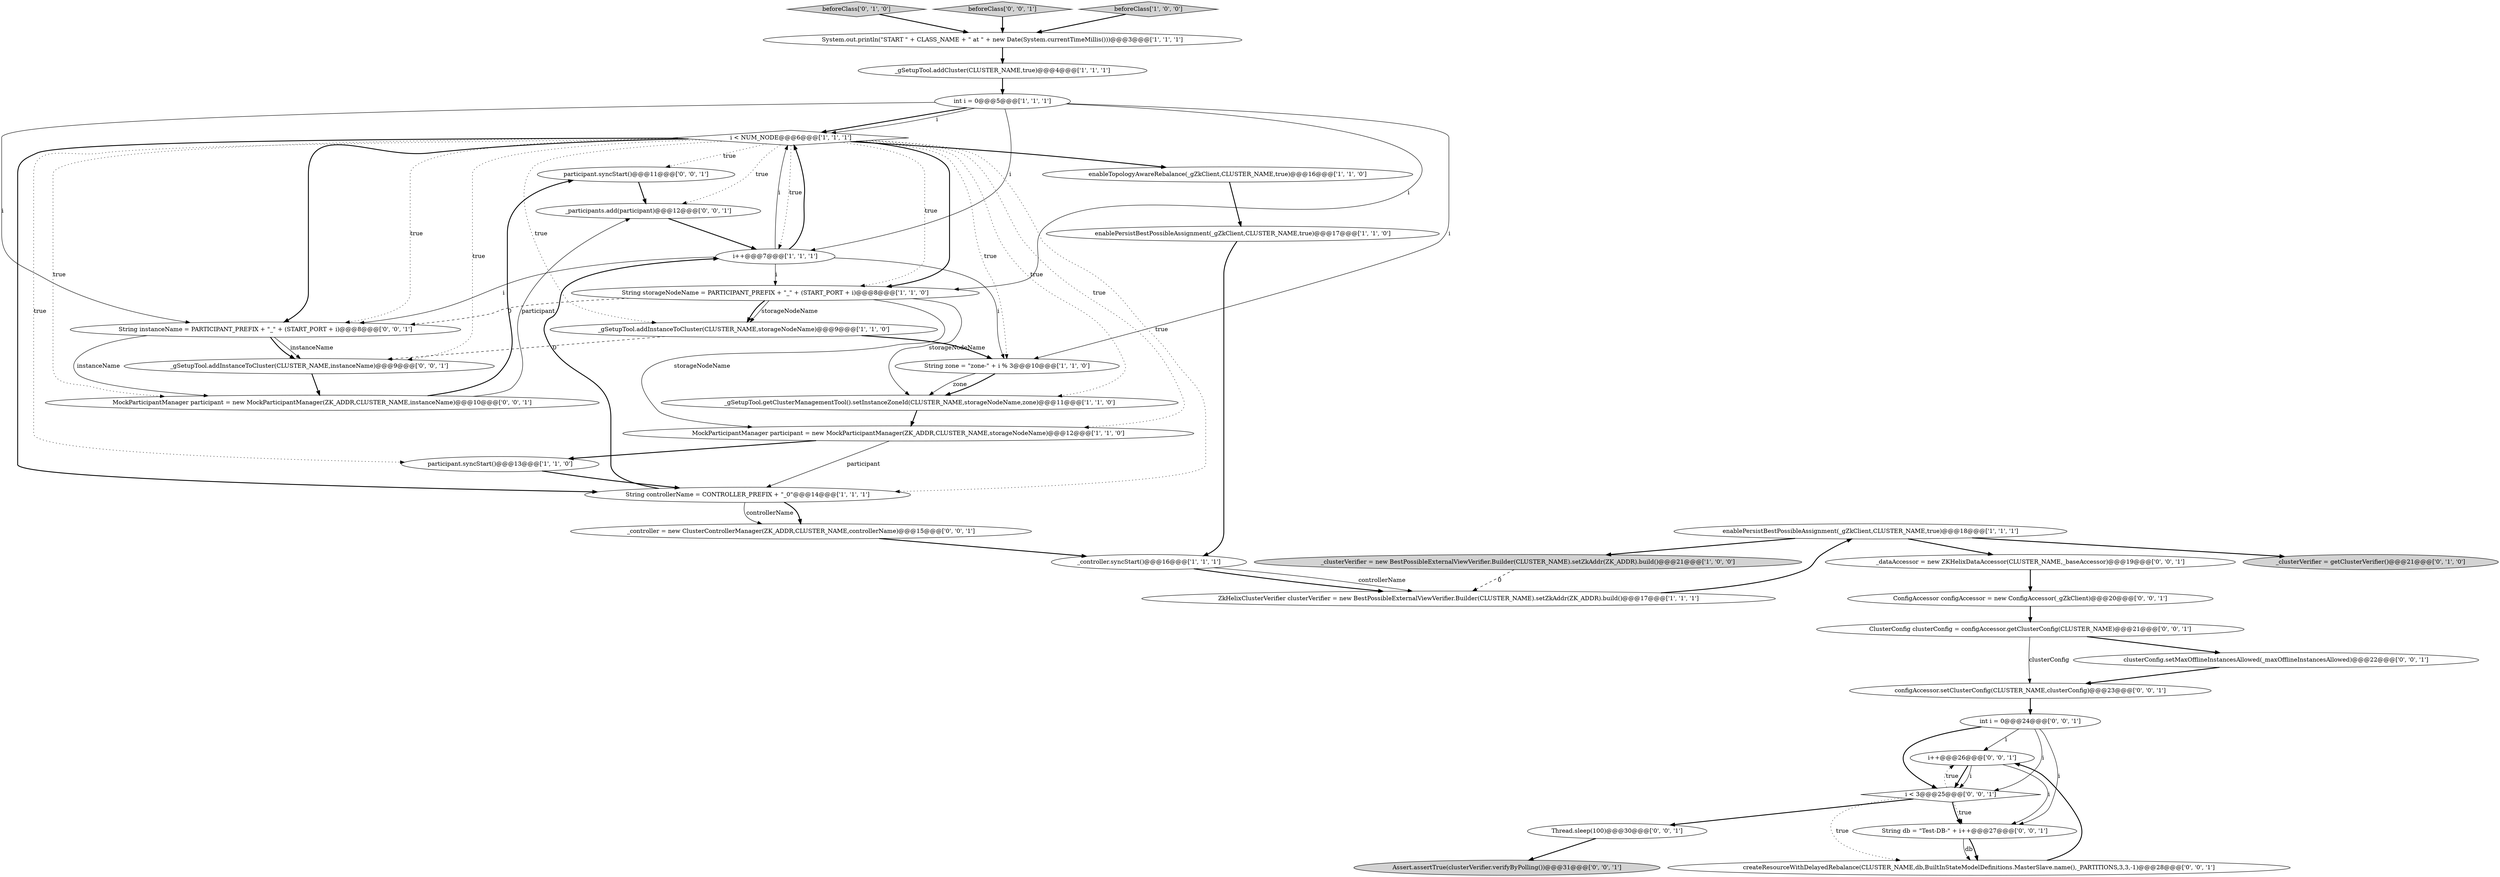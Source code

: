 digraph {
21 [style = filled, label = "int i = 0@@@24@@@['0', '0', '1']", fillcolor = white, shape = ellipse image = "AAA0AAABBB3BBB"];
38 [style = filled, label = "participant.syncStart()@@@11@@@['0', '0', '1']", fillcolor = white, shape = ellipse image = "AAA0AAABBB3BBB"];
35 [style = filled, label = "ClusterConfig clusterConfig = configAccessor.getClusterConfig(CLUSTER_NAME)@@@21@@@['0', '0', '1']", fillcolor = white, shape = ellipse image = "AAA0AAABBB3BBB"];
19 [style = filled, label = "beforeClass['0', '1', '0']", fillcolor = lightgray, shape = diamond image = "AAA0AAABBB2BBB"];
36 [style = filled, label = "configAccessor.setClusterConfig(CLUSTER_NAME,clusterConfig)@@@23@@@['0', '0', '1']", fillcolor = white, shape = ellipse image = "AAA0AAABBB3BBB"];
0 [style = filled, label = "enableTopologyAwareRebalance(_gZkClient,CLUSTER_NAME,true)@@@16@@@['1', '1', '0']", fillcolor = white, shape = ellipse image = "AAA0AAABBB1BBB"];
4 [style = filled, label = "_controller.syncStart()@@@16@@@['1', '1', '1']", fillcolor = white, shape = ellipse image = "AAA0AAABBB1BBB"];
23 [style = filled, label = "createResourceWithDelayedRebalance(CLUSTER_NAME,db,BuiltInStateModelDefinitions.MasterSlave.name(),_PARTITIONS,3,3,-1)@@@28@@@['0', '0', '1']", fillcolor = white, shape = ellipse image = "AAA0AAABBB3BBB"];
33 [style = filled, label = "ConfigAccessor configAccessor = new ConfigAccessor(_gZkClient)@@@20@@@['0', '0', '1']", fillcolor = white, shape = ellipse image = "AAA0AAABBB3BBB"];
30 [style = filled, label = "beforeClass['0', '0', '1']", fillcolor = lightgray, shape = diamond image = "AAA0AAABBB3BBB"];
17 [style = filled, label = "System.out.println(\"START \" + CLASS_NAME + \" at \" + new Date(System.currentTimeMillis()))@@@3@@@['1', '1', '1']", fillcolor = white, shape = ellipse image = "AAA0AAABBB1BBB"];
22 [style = filled, label = "_participants.add(participant)@@@12@@@['0', '0', '1']", fillcolor = white, shape = ellipse image = "AAA0AAABBB3BBB"];
25 [style = filled, label = "Assert.assertTrue(clusterVerifier.verifyByPolling())@@@31@@@['0', '0', '1']", fillcolor = lightgray, shape = ellipse image = "AAA0AAABBB3BBB"];
14 [style = filled, label = "_gSetupTool.getClusterManagementTool().setInstanceZoneId(CLUSTER_NAME,storageNodeName,zone)@@@11@@@['1', '1', '0']", fillcolor = white, shape = ellipse image = "AAA0AAABBB1BBB"];
32 [style = filled, label = "i++@@@26@@@['0', '0', '1']", fillcolor = white, shape = ellipse image = "AAA0AAABBB3BBB"];
27 [style = filled, label = "String instanceName = PARTICIPANT_PREFIX + \"_\" + (START_PORT + i)@@@8@@@['0', '0', '1']", fillcolor = white, shape = ellipse image = "AAA0AAABBB3BBB"];
18 [style = filled, label = "String zone = \"zone-\" + i % 3@@@10@@@['1', '1', '0']", fillcolor = white, shape = ellipse image = "AAA0AAABBB1BBB"];
6 [style = filled, label = "beforeClass['1', '0', '0']", fillcolor = lightgray, shape = diamond image = "AAA0AAABBB1BBB"];
37 [style = filled, label = "_gSetupTool.addInstanceToCluster(CLUSTER_NAME,instanceName)@@@9@@@['0', '0', '1']", fillcolor = white, shape = ellipse image = "AAA0AAABBB3BBB"];
2 [style = filled, label = "enablePersistBestPossibleAssignment(_gZkClient,CLUSTER_NAME,true)@@@18@@@['1', '1', '1']", fillcolor = white, shape = ellipse image = "AAA0AAABBB1BBB"];
5 [style = filled, label = "ZkHelixClusterVerifier clusterVerifier = new BestPossibleExternalViewVerifier.Builder(CLUSTER_NAME).setZkAddr(ZK_ADDR).build()@@@17@@@['1', '1', '1']", fillcolor = white, shape = ellipse image = "AAA0AAABBB1BBB"];
26 [style = filled, label = "clusterConfig.setMaxOfflineInstancesAllowed(_maxOfflineInstancesAllowed)@@@22@@@['0', '0', '1']", fillcolor = white, shape = ellipse image = "AAA0AAABBB3BBB"];
9 [style = filled, label = "enablePersistBestPossibleAssignment(_gZkClient,CLUSTER_NAME,true)@@@17@@@['1', '1', '0']", fillcolor = white, shape = ellipse image = "AAA0AAABBB1BBB"];
8 [style = filled, label = "String controllerName = CONTROLLER_PREFIX + \"_0\"@@@14@@@['1', '1', '1']", fillcolor = white, shape = ellipse image = "AAA0AAABBB1BBB"];
3 [style = filled, label = "MockParticipantManager participant = new MockParticipantManager(ZK_ADDR,CLUSTER_NAME,storageNodeName)@@@12@@@['1', '1', '0']", fillcolor = white, shape = ellipse image = "AAA0AAABBB1BBB"];
15 [style = filled, label = "String storageNodeName = PARTICIPANT_PREFIX + \"_\" + (START_PORT + i)@@@8@@@['1', '1', '0']", fillcolor = white, shape = ellipse image = "AAA0AAABBB1BBB"];
16 [style = filled, label = "i < NUM_NODE@@@6@@@['1', '1', '1']", fillcolor = white, shape = diamond image = "AAA0AAABBB1BBB"];
7 [style = filled, label = "int i = 0@@@5@@@['1', '1', '1']", fillcolor = white, shape = ellipse image = "AAA0AAABBB1BBB"];
24 [style = filled, label = "_dataAccessor = new ZKHelixDataAccessor(CLUSTER_NAME,_baseAccessor)@@@19@@@['0', '0', '1']", fillcolor = white, shape = ellipse image = "AAA0AAABBB3BBB"];
34 [style = filled, label = "i < 3@@@25@@@['0', '0', '1']", fillcolor = white, shape = diamond image = "AAA0AAABBB3BBB"];
13 [style = filled, label = "_clusterVerifier = new BestPossibleExternalViewVerifier.Builder(CLUSTER_NAME).setZkAddr(ZK_ADDR).build()@@@21@@@['1', '0', '0']", fillcolor = lightgray, shape = ellipse image = "AAA0AAABBB1BBB"];
10 [style = filled, label = "_gSetupTool.addCluster(CLUSTER_NAME,true)@@@4@@@['1', '1', '1']", fillcolor = white, shape = ellipse image = "AAA0AAABBB1BBB"];
39 [style = filled, label = "Thread.sleep(100)@@@30@@@['0', '0', '1']", fillcolor = white, shape = ellipse image = "AAA0AAABBB3BBB"];
28 [style = filled, label = "MockParticipantManager participant = new MockParticipantManager(ZK_ADDR,CLUSTER_NAME,instanceName)@@@10@@@['0', '0', '1']", fillcolor = white, shape = ellipse image = "AAA0AAABBB3BBB"];
29 [style = filled, label = "String db = \"Test-DB-\" + i++@@@27@@@['0', '0', '1']", fillcolor = white, shape = ellipse image = "AAA0AAABBB3BBB"];
20 [style = filled, label = "_clusterVerifier = getClusterVerifier()@@@21@@@['0', '1', '0']", fillcolor = lightgray, shape = ellipse image = "AAA0AAABBB2BBB"];
11 [style = filled, label = "i++@@@7@@@['1', '1', '1']", fillcolor = white, shape = ellipse image = "AAA0AAABBB1BBB"];
12 [style = filled, label = "_gSetupTool.addInstanceToCluster(CLUSTER_NAME,storageNodeName)@@@9@@@['1', '1', '0']", fillcolor = white, shape = ellipse image = "AAA0AAABBB1BBB"];
1 [style = filled, label = "participant.syncStart()@@@13@@@['1', '1', '0']", fillcolor = white, shape = ellipse image = "AAA0AAABBB1BBB"];
31 [style = filled, label = "_controller = new ClusterControllerManager(ZK_ADDR,CLUSTER_NAME,controllerName)@@@15@@@['0', '0', '1']", fillcolor = white, shape = ellipse image = "AAA0AAABBB3BBB"];
34->29 [style = dotted, label="true"];
23->32 [style = bold, label=""];
14->3 [style = bold, label=""];
24->33 [style = bold, label=""];
27->37 [style = solid, label="instanceName"];
16->18 [style = dotted, label="true"];
16->0 [style = bold, label=""];
15->3 [style = solid, label="storageNodeName"];
11->16 [style = bold, label=""];
8->31 [style = bold, label=""];
16->15 [style = dotted, label="true"];
3->1 [style = bold, label=""];
36->21 [style = bold, label=""];
7->27 [style = solid, label="i"];
37->28 [style = bold, label=""];
34->23 [style = dotted, label="true"];
34->29 [style = bold, label=""];
35->26 [style = bold, label=""];
8->31 [style = solid, label="controllerName"];
16->3 [style = dotted, label="true"];
7->18 [style = solid, label="i"];
16->22 [style = dotted, label="true"];
35->36 [style = solid, label="clusterConfig"];
12->37 [style = dashed, label="0"];
26->36 [style = bold, label=""];
28->38 [style = bold, label=""];
7->16 [style = bold, label=""];
1->8 [style = bold, label=""];
16->8 [style = bold, label=""];
21->34 [style = solid, label="i"];
16->14 [style = dotted, label="true"];
29->23 [style = solid, label="db"];
16->38 [style = dotted, label="true"];
33->35 [style = bold, label=""];
10->7 [style = bold, label=""];
15->12 [style = solid, label="storageNodeName"];
7->11 [style = solid, label="i"];
12->18 [style = bold, label=""];
11->18 [style = solid, label="i"];
21->34 [style = bold, label=""];
2->24 [style = bold, label=""];
32->34 [style = bold, label=""];
34->39 [style = bold, label=""];
27->28 [style = solid, label="instanceName"];
30->17 [style = bold, label=""];
3->8 [style = solid, label="participant"];
11->16 [style = solid, label="i"];
18->14 [style = solid, label="zone"];
9->4 [style = bold, label=""];
2->13 [style = bold, label=""];
15->12 [style = bold, label=""];
21->29 [style = solid, label="i"];
27->37 [style = bold, label=""];
16->27 [style = dotted, label="true"];
31->4 [style = bold, label=""];
32->34 [style = solid, label="i"];
21->32 [style = solid, label="i"];
19->17 [style = bold, label=""];
16->27 [style = bold, label=""];
16->11 [style = dotted, label="true"];
16->8 [style = dotted, label="true"];
18->14 [style = bold, label=""];
15->27 [style = dashed, label="0"];
39->25 [style = bold, label=""];
4->5 [style = solid, label="controllerName"];
5->2 [style = bold, label=""];
22->11 [style = bold, label=""];
16->28 [style = dotted, label="true"];
11->15 [style = solid, label="i"];
7->16 [style = solid, label="i"];
16->37 [style = dotted, label="true"];
4->5 [style = bold, label=""];
0->9 [style = bold, label=""];
11->27 [style = solid, label="i"];
16->15 [style = bold, label=""];
13->5 [style = dashed, label="0"];
6->17 [style = bold, label=""];
38->22 [style = bold, label=""];
16->1 [style = dotted, label="true"];
29->23 [style = bold, label=""];
32->29 [style = solid, label="i"];
8->11 [style = bold, label=""];
15->14 [style = solid, label="storageNodeName"];
16->12 [style = dotted, label="true"];
7->15 [style = solid, label="i"];
34->32 [style = dotted, label="true"];
2->20 [style = bold, label=""];
17->10 [style = bold, label=""];
28->22 [style = solid, label="participant"];
}
